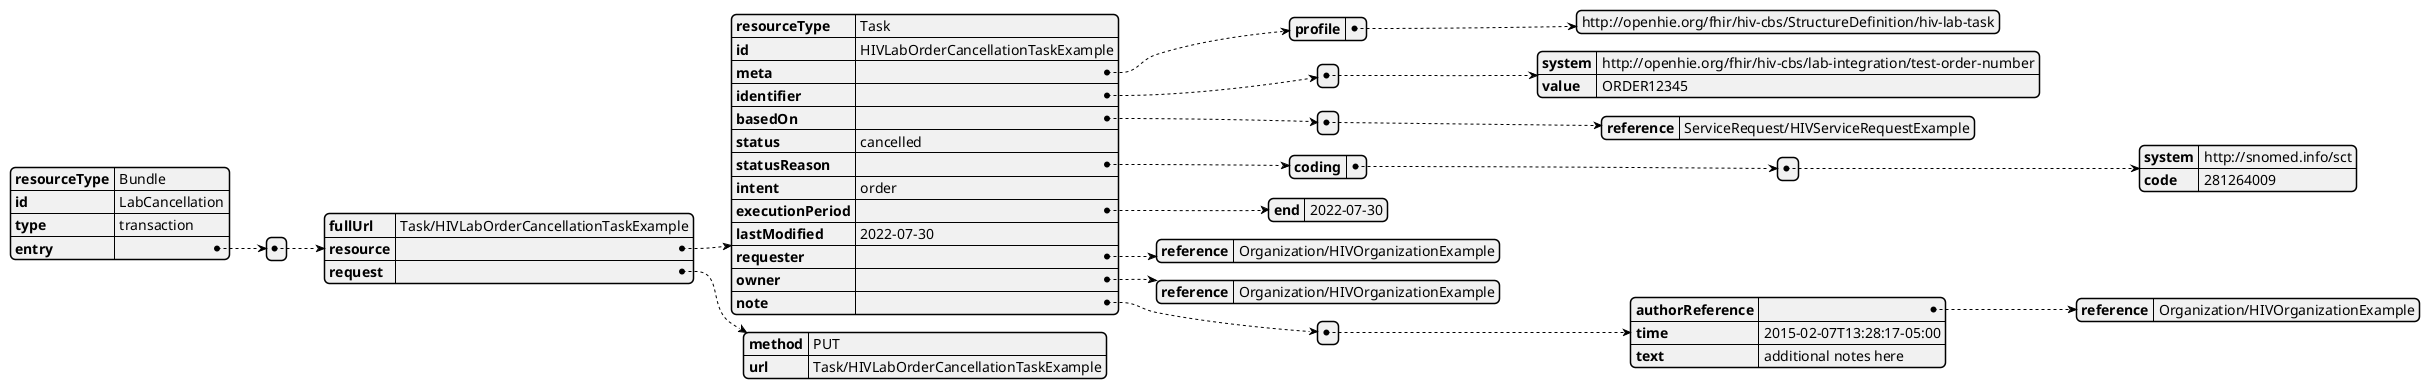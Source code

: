 @startjson lab-cancellation-bundle
{
  "resourceType" : "Bundle",
  "id" : "LabCancellation",
  "type" : "transaction",
  "entry" : [{
    "fullUrl" : "Task/HIVLabOrderCancellationTaskExample",
    "resource" : {
      "resourceType" : "Task",
      "id" : "HIVLabOrderCancellationTaskExample",
      "meta" : {
        "profile" : ["http://openhie.org/fhir/hiv-cbs/StructureDefinition/hiv-lab-task"]
      },
    
      "identifier" : [{
        "system" : "http://openhie.org/fhir/hiv-cbs/lab-integration/test-order-number",
        "value" : "ORDER12345"
      }],
      "basedOn" : [{
        "reference" : "ServiceRequest/HIVServiceRequestExample"
      }],
      "status" : "cancelled",
      "statusReason" : {
        "coding" : [{
          "system" : "http://snomed.info/sct",
          "code" : "281264009"
        }]
      },
      "intent" : "order",
      "executionPeriod" : {
        "end" : "2022-07-30"
      },
      "lastModified" : "2022-07-30",
      "requester" : {
        "reference" : "Organization/HIVOrganizationExample"
      },
      "owner" : {
        "reference" : "Organization/HIVOrganizationExample"
      },
      "note" : [{
        "authorReference" : {
          "reference" : "Organization/HIVOrganizationExample"
        },
        "time" : "2015-02-07T13:28:17-05:00",
        "text" : "additional notes here"
      }]
    },
    "request" : {
      "method" : "PUT",
      "url" : "Task/HIVLabOrderCancellationTaskExample"
    }
  }]
}

@endjson